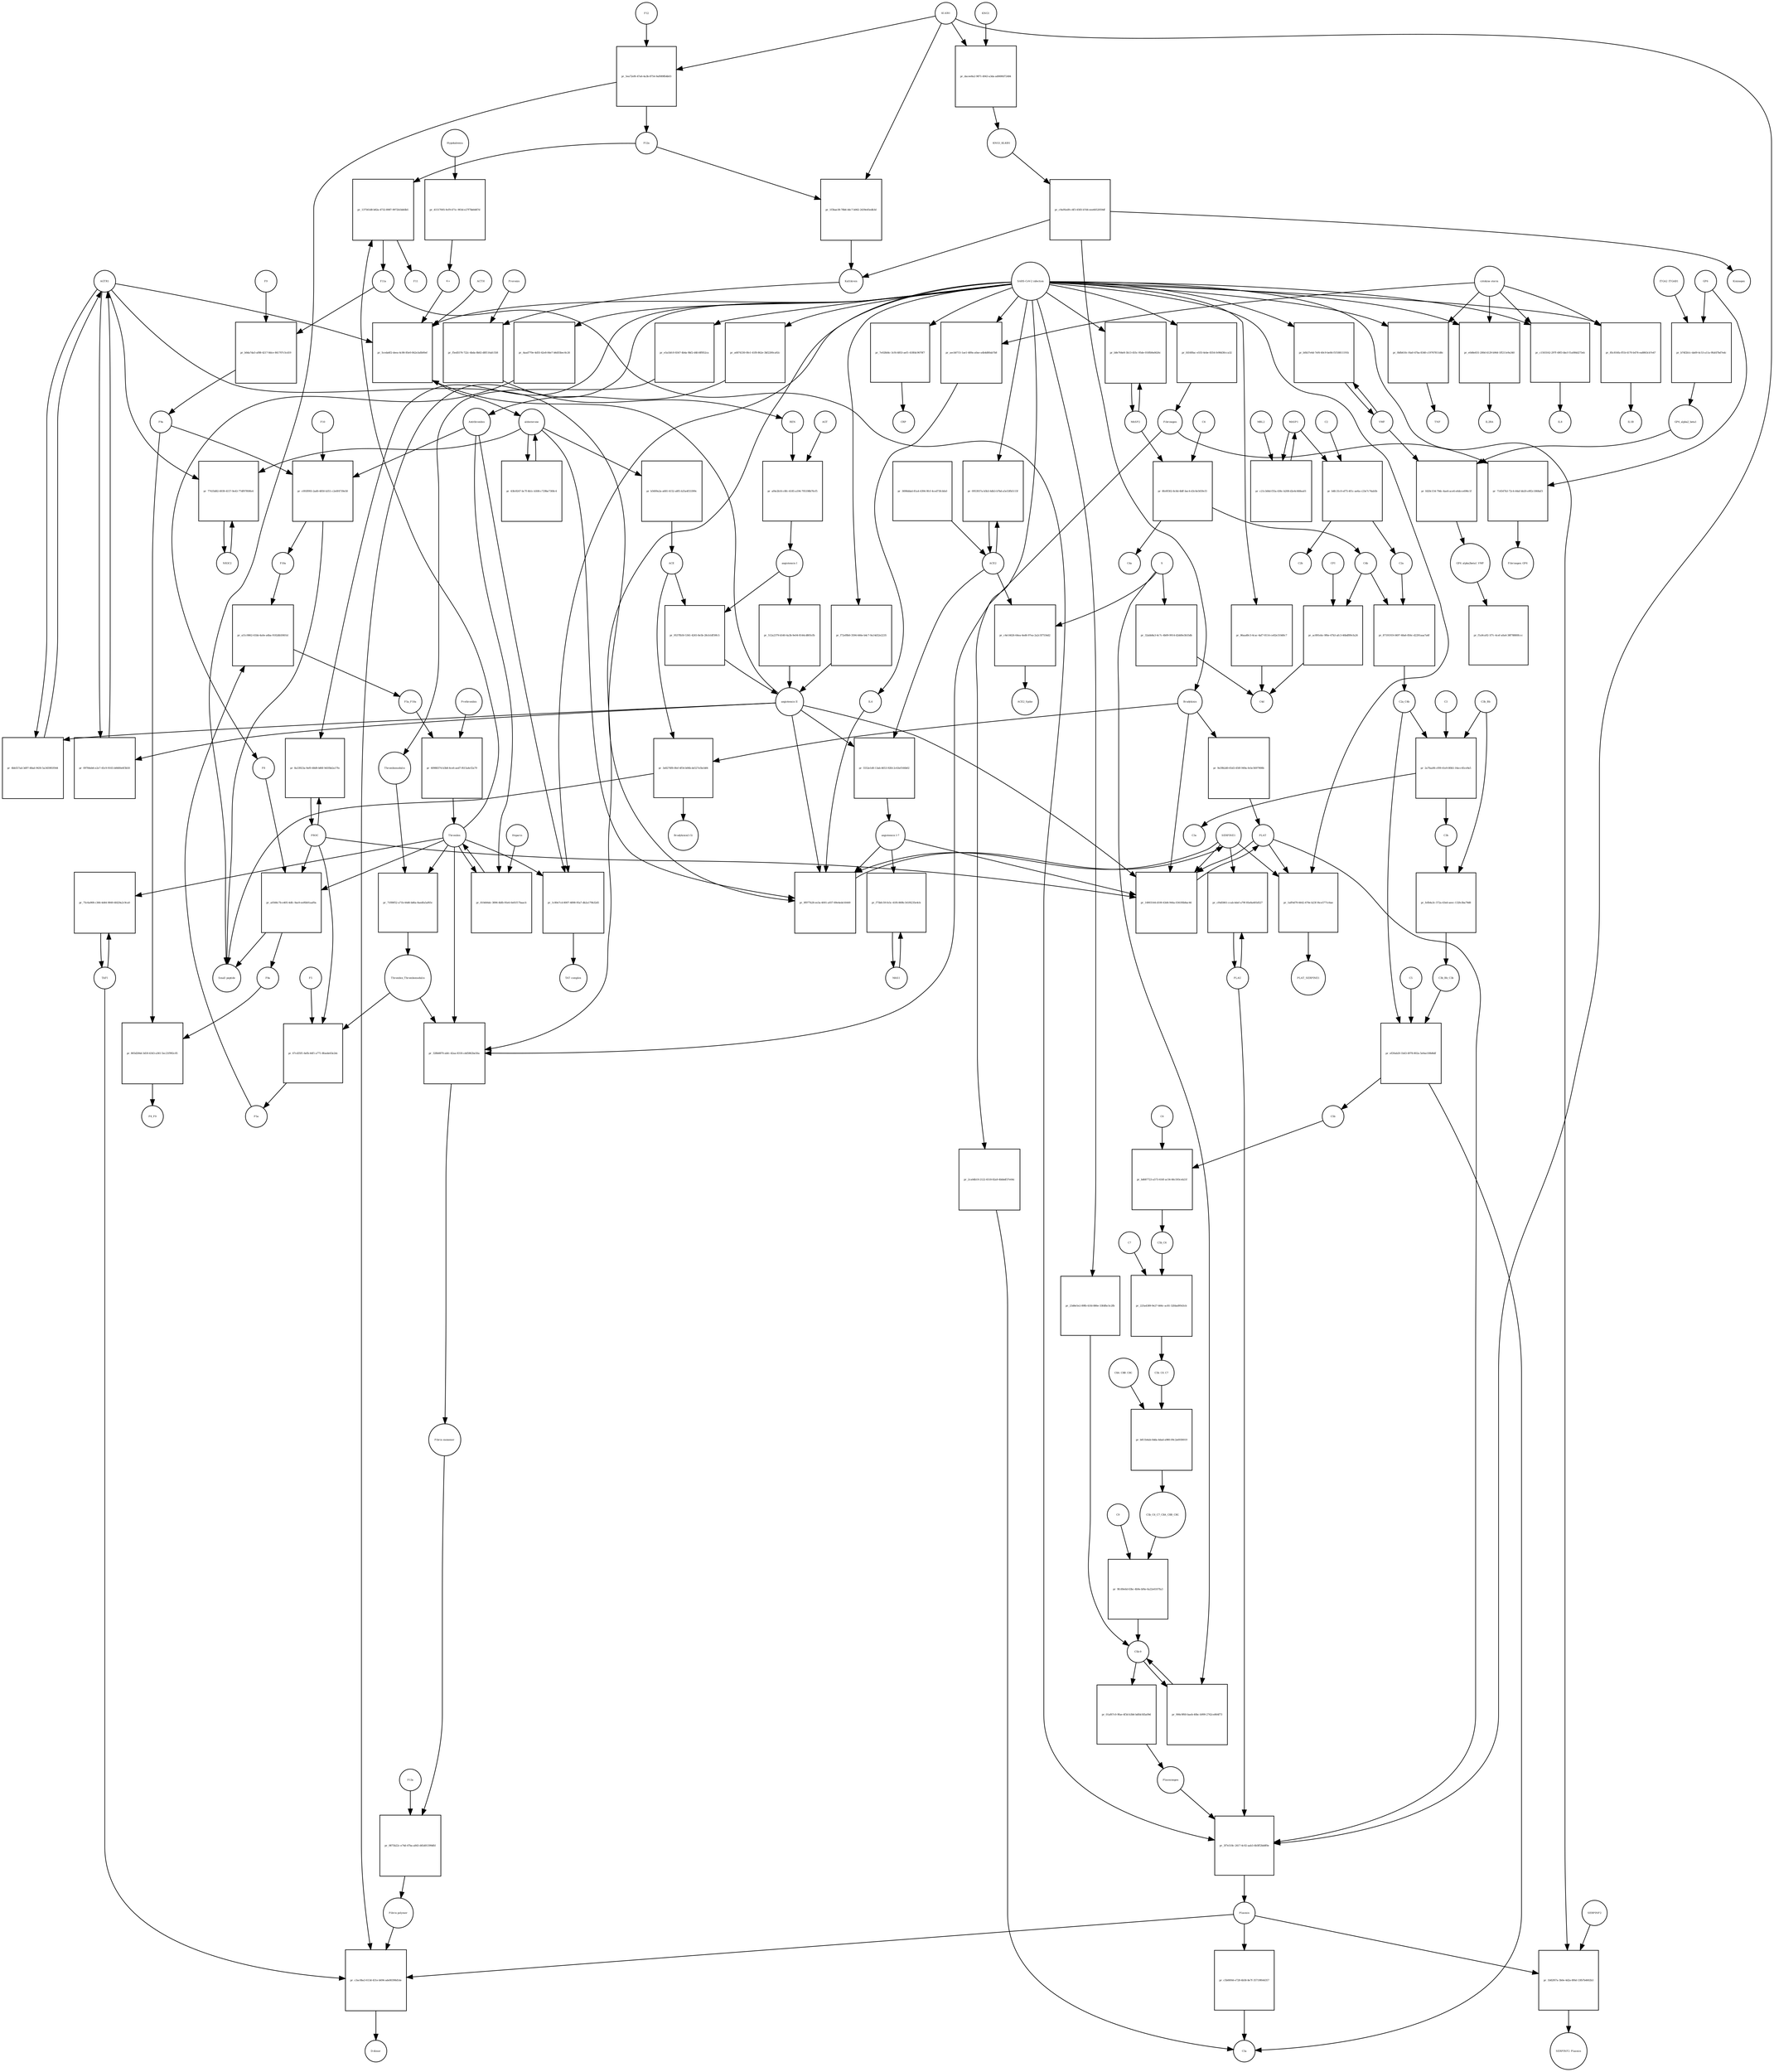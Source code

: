 strict digraph  {
F8 [annotation="urn_miriam_hgnc_3546|urn_miriam_taxonomy_9606", bipartite=0, cls=macromolecule, fontsize=4, label=F8, shape=circle];
"pr_a0566c7b-e405-4dfc-9ae9-eef6b01aaf0a" [annotation="", bipartite=1, cls=process, fontsize=4, label="pr_a0566c7b-e405-4dfc-9ae9-eef6b01aaf0a", shape=square];
"Small peptide" [annotation=urn_miriam_mesh_D010446, bipartite=0, cls=macromolecule, fontsize=4, label="Small peptide", shape=circle];
F8a [annotation="urn_miriam_hgnc.symbol_F8|urn_miriam_mesh_D015944|urn_miriam_taxonomy_9606", bipartite=0, cls=macromolecule, fontsize=4, label=F8a, shape=circle];
Thrombin [annotation="urn_miriam_hgnc_3535|urn_miriam_taxonomy_9606", bipartite=0, cls=macromolecule, fontsize=4, label=Thrombin, shape=circle];
PROC [annotation="urn_miriam_hgnc_9451|urn_miriam_taxonomy_9606", bipartite=0, cls=macromolecule, fontsize=4, label=PROC, shape=circle];
AGTR1 [annotation=urn_miriam_hgnc_336, bipartite=0, cls=macromolecule, fontsize=4, label=AGTR1, shape=circle];
"pr_4bb557ad-3d97-48ad-9430-5a345981f044" [annotation="", bipartite=1, cls=process, fontsize=4, label="pr_4bb557ad-3d97-48ad-9430-5a345981f044", shape=square];
"angiotensin II" [annotation="urn_miriam_obo.chebi_CHEBI%3A2718|urn_miriam_taxonomy_9606", bipartite=0, cls="simple chemical", fontsize=4, label="angiotensin II", shape=circle];
NR3C2 [annotation="", bipartite=0, cls=macromolecule, fontsize=4, label=NR3C2, shape=circle];
"pr_77435d82-4939-4157-9e43-77df97f69fe4" [annotation="", bipartite=1, cls=process, fontsize=4, label="pr_77435d82-4939-4157-9e43-77df97f69fe4", shape=square];
aldosterone [annotation="urn_miriam_obo.chebi_CHEBI%3A27584", bipartite=0, cls="simple chemical", fontsize=4, label=aldosterone, shape=circle];
"pr_43fe9247-bc7f-4b1c-b508-c729be7308c4" [annotation="", bipartite=1, cls=process, fontsize=4, label="pr_43fe9247-bc7f-4b1c-b508-c729be7308c4", shape=square];
SERPINE1 [annotation="", bipartite=0, cls=macromolecule, fontsize=4, label=SERPINE1, shape=circle];
"pr_9f977b28-ee3a-4001-a937-89e4ede16449" [annotation="", bipartite=1, cls=process, fontsize=4, label="pr_9f977b28-ee3a-4001-a937-89e4ede16449", shape=square];
"angiotensin I-7" [annotation="urn_miriam_obo.chebi_CHEBI%3A55438|urn_miriam_taxonomy_9606", bipartite=0, cls="simple chemical", fontsize=4, label="angiotensin I-7", shape=circle];
IL6 [annotation="urn_miriam_hgnc_6018|urn_miriam_taxonomy_9606", bipartite=0, cls=macromolecule, fontsize=4, label=IL6, shape=circle];
"pr_5ceda6f2-deea-4c86-85e0-842e3afb00ef" [annotation="", bipartite=1, cls=process, fontsize=4, label="pr_5ceda6f2-deea-4c86-85e0-842e3afb00ef", shape=square];
"SARS-CoV-2 infection" [annotation="urn_miriam_taxonomy_2697049|urn_miriam_mesh_D012327", bipartite=0, cls=phenotype, fontsize=4, label="SARS-CoV-2 infection", shape=circle];
"K+" [annotation="urn_miriam_obo.chebi_CHEBI%3A29103", bipartite=0, cls="simple chemical", fontsize=4, label="K+", shape=circle];
ACTH [annotation=urn_miriam_hgnc_9201, bipartite=0, cls="simple chemical", fontsize=4, label=ACTH, shape=circle];
"pr_f72ef8b0-3594-446e-b4c7-9a14d32e2235" [annotation="", bipartite=1, cls=process, fontsize=4, label="pr_f72ef8b0-3594-446e-b4c7-9a14d32e2235", shape=square];
Bradykinin [annotation="urn_miriam_obo.chebi_CHEBI%3A3165|urn_miriam_taxonomy_9606", bipartite=0, cls=macromolecule, fontsize=4, label=Bradykinin, shape=circle];
"pr_3e8276f8-0fef-4f54-b06b-de527e5bcb84" [annotation="", bipartite=1, cls=process, fontsize=4, label="pr_3e8276f8-0fef-4f54-b06b-de527e5bcb84", shape=square];
"Bradykinin(1-5)" [annotation="urn_miriam_mesh_C079000|urn_miriam_taxonomy_9606", bipartite=0, cls=macromolecule, fontsize=4, label="Bradykinin(1-5)", shape=circle];
ACE [annotation="urn_miriam_hgnc_2707|urn_miriam_taxonomy_9606", bipartite=0, cls=macromolecule, fontsize=4, label=ACE, shape=circle];
"pr_9e39b2d0-65d3-450f-949a-0cbc5697908b" [annotation="", bipartite=1, cls=process, fontsize=4, label="pr_9e39b2d0-65d3-450f-949a-0cbc5697908b", shape=square];
PLAT [annotation="urn_miriam_hgnc_9051|urn_miriam_taxonomy_9606", bipartite=0, cls=macromolecule, fontsize=4, label=PLAT, shape=circle];
"pr_09784eb6-e2e7-45c9-9165-b8480e6f3b50" [annotation="", bipartite=1, cls=process, fontsize=4, label="pr_09784eb6-e2e7-45c9-9165-b8480e6f3b50", shape=square];
MAS1 [annotation="", bipartite=0, cls=macromolecule, fontsize=4, label=MAS1, shape=circle];
"pr_f75bfc59-fe5c-41f6-869b-541f6235e4cb" [annotation="", bipartite=1, cls=process, fontsize=4, label="pr_f75bfc59-fe5c-41f6-869b-541f6235e4cb", shape=square];
Fibrinogen [annotation="urn_miriam_pubmed_19296670|urn_miriam_obo.go_GO%3A0005577|urn_miriam_hgnc_3661|urn_miriam_hgnc_3662|urn_miriam_hgnc_3694|urn_miriam_taxonomy_9606", bipartite=0, cls=complex, fontsize=4, label=Fibrinogen, shape=circle];
"pr_714547b3-72c4-44af-bb20-e9f2c1868af3" [annotation="", bipartite=1, cls=process, fontsize=4, label="pr_714547b3-72c4-44af-bb20-e9f2c1868af3", shape=square];
GP6 [annotation="urn_miriam_hgnc_HGNC%3A14388|urn_miriam_taxonomy_9606", bipartite=0, cls=macromolecule, fontsize=4, label=GP6, shape=circle];
Fibrinogen_GP6 [annotation="urn_miriam_pubmed_19296670|urn_miriam_obo.go_GO%3A0005577|urn_miriam_hgnc_HGNC%3A14388|urn_miriam_taxonomy_9606", bipartite=0, cls=complex, fontsize=4, label=Fibrinogen_GP6, shape=circle];
GP6_alpha2_beta1 [annotation="urn_miriam_pubmed_25051961|urn_miriam_taxonomy_10090|urn_miriam_hgnc_14338|urn_miriam_hgnc_6137|urn_miriam_hgnc_6153", bipartite=0, cls=complex, fontsize=4, label=GP6_alpha2_beta1, shape=circle];
"pr_fd20c154-79dc-4ae6-ace6-e6dcce696c1f" [annotation="", bipartite=1, cls=process, fontsize=4, label="pr_fd20c154-79dc-4ae6-ace6-e6dcce696c1f", shape=square];
VWF [annotation="urn_miriam_hgnc_12726|urn_miriam_taxonomy_9606", bipartite=0, cls=macromolecule, fontsize=4, label=VWF, shape=circle];
GP6_alpha2beta1_VWF [annotation="urn_miriam_pubmed_25051961|urn_miriam_taxonomy_10090|urn_miriam_hgnc_14338|urn_miriam_hgnc_6137|urn_miriam_hgnc_6153|urn_miriam_hgnc_12726", bipartite=0, cls=complex, fontsize=4, label=GP6_alpha2beta1_VWF, shape=circle];
"pr_b74f2b1c-da69-4c53-a11a-9fafd7bd7edc" [annotation="", bipartite=1, cls=process, fontsize=4, label="pr_b74f2b1c-da69-4c53-a11a-9fafd7bd7edc", shape=square];
ITGA2_ITGAB1 [annotation="urn_miriam_intact_EBI-16428357|urn_miriam_hgnc_6137|urn_miriam_hgnc_6153|urn_miriam_taxonomy_9606", bipartite=0, cls=complex, fontsize=4, label=ITGA2_ITGAB1, shape=circle];
"pr_f1a9ca92-1f7c-4cef-a0a4-38f78880fccc" [annotation="", bipartite=1, cls="omitted process", fontsize=4, label="pr_f1a9ca92-1f7c-4cef-a0a4-38f78880fccc", shape=square];
"Fibrin polymer" [annotation="urn_miriam_mesh_C465961|urn_miriam_taxonomy_9606", bipartite=0, cls=macromolecule, fontsize=4, label="Fibrin polymer", shape=circle];
"pr_c3ac0ba3-613d-431e-b694-ade80398d1de" [annotation="", bipartite=1, cls=process, fontsize=4, label="pr_c3ac0ba3-613d-431e-b694-ade80398d1de", shape=square];
"D-dimer" [annotation="urn_miriam_pubmed_19008457|urn_miriam_mesh_C036309|urn_miriam_taxonomy_9606", bipartite=0, cls=macromolecule, fontsize=4, label="D-dimer", shape=circle];
Plasmin [annotation="urn_miriam_hgnc.symbol_PLG|urn_miriam_mesh_D005341|urn_miriam_brenda_3.4.21.7|urn_miriam_taxonomy_9606", bipartite=0, cls=macromolecule, fontsize=4, label=Plasmin, shape=circle];
TAFI [annotation="urn_miriam_hgnc_1546|urn_miriam_taxonomy_9606", bipartite=0, cls=macromolecule, fontsize=4, label=TAFI, shape=circle];
"Fibrin monomer" [annotation="urn_miriam_mesh_C011468|urn_miriam_taxonomy_9606", bipartite=0, cls=macromolecule, fontsize=4, label="Fibrin monomer", shape=circle];
"pr_0875b22c-e74d-47ba-a843-d45d01399dfd" [annotation="", bipartite=1, cls=process, fontsize=4, label="pr_0875b22c-e74d-47ba-a843-d45d01399dfd", shape=square];
F13a [annotation="urn_miriam_hgnc.symbol_F13|urn_miriam_mesh_D026122|urn_miriam_brenda_2.3.2.13|urn_miriam_taxonomy_9606", bipartite=0, cls=macromolecule, fontsize=4, label=F13a, shape=circle];
"pr_0bfb610c-f4a0-47ba-8340-c19767811d8c" [annotation="", bipartite=1, cls=process, fontsize=4, label="pr_0bfb610c-f4a0-47ba-8340-c19767811d8c", shape=square];
TNF [annotation="urn_miriam_hgnc_11892|urn_miriam_taxonomy_9606", bipartite=0, cls=macromolecule, fontsize=4, label=TNF, shape=circle];
"cytokine storm" [annotation="urn_miriam_pubmed_2504360|urn_miriam_taxonomy_9606", bipartite=0, cls=phenotype, fontsize=4, label="cytokine storm", shape=circle];
"pr_c5b00f44-e728-4b58-8e7f-35719f644357" [annotation="", bipartite=1, cls=process, fontsize=4, label="pr_c5b00f44-e728-4b58-8e7f-35719f644357", shape=square];
C5a [annotation="urn_miriam_hgnc.symbol_C5|urn_miriam_mesh_D015936|urn_miriam_taxonomy_9606", bipartite=0, cls=macromolecule, fontsize=4, label=C5a, shape=circle];
"pr_01af67c0-9fae-4f3d-b3b6-bdfdcfd5a09d" [annotation="", bipartite=1, cls=process, fontsize=4, label="pr_01af67c0-9fae-4f3d-b3b6-bdfdcfd5a09d", shape=square];
Plasminogen [annotation="urn_miriam_hgnc_9071|urn_miriam_taxonomy_9606", bipartite=0, cls=macromolecule, fontsize=4, label=Plasminogen, shape=circle];
"C5b-9" [annotation="urn_miriam_obo.go_GO%3A0005579|urn_miriam_mesh_D015938|urn_miriam_mesh_D050776|urn_miriam_hgnc_1339|urn_miriam_hgnc_1346|urn_miriam_hgnc_1352|urn_miriam_hgnc_1353|urn_miriam_hgnc_1354|urn_miriam_hgnc_1358|urn_miriam_taxonomy_9606", bipartite=0, cls=complex, fontsize=4, label="C5b-9", shape=circle];
C2 [annotation="urn_miriam_hgnc_1248|urn_miriam_taxonomy_9606", bipartite=0, cls=macromolecule, fontsize=4, label=C2, shape=circle];
"pr_b4fc31c0-ef75-4f1c-ae6a-c23e7c74ab5b" [annotation="", bipartite=1, cls=process, fontsize=4, label="pr_b4fc31c0-ef75-4f1c-ae6a-c23e7c74ab5b", shape=square];
C2a [annotation="urn_miriam_hgnc.symbol_C2|urn_miriam_mesh_D050678|urn_miriam_taxonomy_9606", bipartite=0, cls=macromolecule, fontsize=4, label=C2a, shape=circle];
C2b [annotation="urn_miriam_hgnc.symbol_C2|urn_miriam_mesh_D050679|urn_miriam_taxonomy_9606", bipartite=0, cls=macromolecule, fontsize=4, label=C2b, shape=circle];
MASP1 [annotation="urn_miriam_hgnc_6901|urn_miriam_taxonomy_9606", bipartite=0, cls=macromolecule, fontsize=4, label=MASP1, shape=circle];
"pr_e0d6e831-200d-4129-b944-1ff211e9a340" [annotation="", bipartite=1, cls=process, fontsize=4, label="pr_e0d6e831-200d-4129-b944-1ff211e9a340", shape=square];
IL2RA [annotation="urn_miriam_hgnc_6008|urn_miriam_taxonomy_9606", bipartite=0, cls=macromolecule, fontsize=4, label=IL2RA, shape=circle];
"pr_c1503162-297f-49f3-bbcf-f1a084d273eb" [annotation="", bipartite=1, cls=process, fontsize=4, label="pr_c1503162-297f-49f3-bbcf-f1a084d273eb", shape=square];
IL8 [annotation="urn_miriam_hgnc_6025|urn_miriam_taxonomy_9606", bipartite=0, cls=macromolecule, fontsize=4, label=IL8, shape=circle];
"pr_2ca0db19-2122-4518-82a9-4bbbdf37e64c" [annotation="", bipartite=1, cls=process, fontsize=4, label="pr_2ca0db19-2122-4518-82a9-4bbbdf37e64c", shape=square];
"pr_aecb0715-1ae1-489a-a0ae-a4b4d80ab7b8" [annotation="", bipartite=1, cls=process, fontsize=4, label="pr_aecb0715-1ae1-489a-a0ae-a4b4d80ab7b8", shape=square];
"pr_85c816fa-ff1b-4170-b476-ea8863cb7e47" [annotation="", bipartite=1, cls=process, fontsize=4, label="pr_85c816fa-ff1b-4170-b476-ea8863cb7e47", shape=square];
IL1B [annotation="urn_miriam_hgnc_5992|urn_miriam_taxonomy_9606", bipartite=0, cls=macromolecule, fontsize=4, label=IL1B, shape=circle];
Prorenin [annotation="urn_miriam_hgnc_9958|urn_miriam_taxonomy_9606", bipartite=0, cls=macromolecule, fontsize=4, label=Prorenin, shape=circle];
"pr_f5ed5576-722c-4bda-8b02-d8f116afc558" [annotation="", bipartite=1, cls=process, fontsize=4, label="pr_f5ed5576-722c-4bda-8b02-d8f116afc558", shape=square];
REN [annotation="urn_miriam_hgnc.symbol_REN|urn_miriam_taxonomy_9606", bipartite=0, cls=macromolecule, fontsize=4, label=REN, shape=circle];
Kallikrein [annotation="urn_miriam_hgnc.symbol_KLKB1|urn_miriam_mesh_D020842|urn_miriam_brenda_3.4.21.34|urn_miriam_taxonomy_9606", bipartite=0, cls=macromolecule, fontsize=4, label=Kallikrein, shape=circle];
KLKB1 [annotation="urn_miriam_hgnc_6371|urn_miriam_taxonomy_9606", bipartite=0, cls=macromolecule, fontsize=4, label=KLKB1, shape=circle];
"pr_1f3bae38-78b6-44c7-b062-2439e45edb3d" [annotation="", bipartite=1, cls=process, fontsize=4, label="pr_1f3bae38-78b6-44c7-b062-2439e45edb3d", shape=square];
F12a [annotation="urn_miriam_hgnc.symbol_F12|urn_miriam_mesh_D015956|urn_miriam_brenda_3.4.21.38|urn_miriam_taxonomy_9606", bipartite=0, cls=macromolecule, fontsize=4, label=F12a, shape=circle];
"pr_e5a1bfc0-8347-4b4a-9bf2-d4fc6ff852ca" [annotation="", bipartite=1, cls=process, fontsize=4, label="pr_e5a1bfc0-8347-4b4a-9bf2-d4fc6ff852ca", shape=square];
Thrombomodulin [annotation="urn_miriam_hgnc_11784|urn_miriam_taxonomy_9606", bipartite=0, cls=macromolecule, fontsize=4, label=Thrombomodulin, shape=circle];
"pr_1b82f67a-3b0e-4d2a-8f6d-13fb7b4602b3" [annotation="", bipartite=1, cls=process, fontsize=4, label="pr_1b82f67a-3b0e-4d2a-8f6d-13fb7b4602b3", shape=square];
SERPINF2 [annotation="urn_miriam_hgnc_9075|urn_miriam_taxonomy_9606", bipartite=0, cls=macromolecule, fontsize=4, label=SERPINF2, shape=circle];
SERPINF2_Plasmin [annotation="urn_miriam_pubmed_2437112|urn_miriam_biogrid_314240|urn_miriam_hgnc_9075|urn_miriam_mesh_D005341|urn_miriam_taxonomy_9606", bipartite=0, cls=complex, fontsize=4, label=SERPINF2_Plasmin, shape=circle];
"pr_86aad0c3-4cac-4af7-8114-ce82e310d0c7" [annotation="", bipartite=1, cls=process, fontsize=4, label="pr_86aad0c3-4cac-4af7-8114-ce82e310d0c7", shape=square];
C4d [annotation="urn_miriam_hgnc.symbol_C4b|urn_miriam_mesh_C032261|urn_miriam_taxonomy_9606", bipartite=0, cls=macromolecule, fontsize=4, label=C4d, shape=circle];
"pr_23d6e5e2-89fb-41fd-886e-33fdfbc5c2fb" [annotation="", bipartite=1, cls=process, fontsize=4, label="pr_23d6e5e2-89fb-41fd-886e-33fdfbc5c2fb", shape=square];
"pr_8a33923a-9ef0-48d9-b86f-9d1fbb2a17fe" [annotation="", bipartite=1, cls=process, fontsize=4, label="pr_8a33923a-9ef0-48d9-b86f-9d1fbb2a17fe", shape=square];
"pr_b0b37e6d-7ef6-40c9-be84-f1f18811191b" [annotation="", bipartite=1, cls=process, fontsize=4, label="pr_b0b37e6d-7ef6-40c9-be84-f1f18811191b", shape=square];
"pr_7e028d4c-3cf4-4853-aef1-418fdc9670f7" [annotation="", bipartite=1, cls=process, fontsize=4, label="pr_7e028d4c-3cf4-4853-aef1-418fdc9670f7", shape=square];
CRP [annotation="urn_miriam_hgnc_2367|urn_miriam_taxonomy_9606", bipartite=0, cls=macromolecule, fontsize=4, label=CRP, shape=circle];
"pr_906c9f60-baeb-40bc-b999-2742ce864f73" [annotation="", bipartite=1, cls=process, fontsize=4, label="pr_906c9f60-baeb-40bc-b999-2742ce864f73", shape=square];
S [annotation="urn_miriam_uniprot_P0DTC2|urn_miriam_uniprot_P59594|urn_miriam_taxonomy_2697049", bipartite=0, cls=macromolecule, fontsize=4, label=S, shape=circle];
"pr_32abb8a3-4c7c-4b09-9914-d2dd0e3b55db" [annotation="", bipartite=1, cls=process, fontsize=4, label="pr_32abb8a3-4c7c-4b09-9914-d2dd0e3b55db", shape=square];
"pr_5552e1d0-13ab-4653-92fd-2c63ef166b02" [annotation="", bipartite=1, cls=process, fontsize=4, label="pr_5552e1d0-13ab-4653-92fd-2c63ef166b02", shape=square];
ACE2 [annotation="urn_miriam_hgnc_13557|urn_miriam_taxonomy_9606", bipartite=0, cls=macromolecule, fontsize=4, label=ACE2, shape=circle];
"pr_3698ddad-81a4-4394-9fcf-4ced73fcbfa0" [annotation="", bipartite=1, cls=process, fontsize=4, label="pr_3698ddad-81a4-4394-9fcf-4ced73fcbfa0", shape=square];
"pr_c4e14626-64ea-4ed6-97ea-2a2c5f7554d2" [annotation="", bipartite=1, cls=process, fontsize=4, label="pr_c4e14626-64ea-4ed6-97ea-2a2c5f7554d2", shape=square];
ACE2_Spike [annotation="urn_miriam_pdb_6CS2|urn_miriam_hgnc_13557|urn_miriam_uniprot_P0DTC2|urn_miriam_taxonomy_9606|urn_miriam_taxonomy_2697049", bipartite=0, cls=complex, fontsize=4, label=ACE2_Spike, shape=circle];
"pr_0953937a-b5b3-4db3-b7bd-a5e53fb5115f" [annotation="", bipartite=1, cls=process, fontsize=4, label="pr_0953937a-b5b3-4db3-b7bd-a5e53fb5115f", shape=square];
"pr_a6874330-0fe1-41f8-862e-3bf2200ca92c" [annotation="", bipartite=1, cls=process, fontsize=4, label="pr_a6874330-0fe1-41f8-862e-3bf2200ca92c", shape=square];
Antithrombin [annotation="urn_miriam_hgnc_775|urn_miriam_taxonomy_9606", bipartite=0, cls=macromolecule, fontsize=4, label=Antithrombin, shape=circle];
"pr_4aad770e-4d55-42e8-84e7-b6d55bec6c26" [annotation="", bipartite=1, cls=process, fontsize=4, label="pr_4aad770e-4d55-42e8-84e7-b6d55bec6c26", shape=square];
C4b [annotation="urn_miriam_hgnc_1324|urn_miriam_taxonomy_9606", bipartite=0, cls=macromolecule, fontsize=4, label=C4b, shape=circle];
"pr_ac891ebc-9f6e-47b3-afc3-46bdf89cfa26" [annotation="", bipartite=1, cls=process, fontsize=4, label="pr_ac891ebc-9f6e-47b3-afc3-46bdf89cfa26", shape=square];
CFI [annotation="urn_miriam_hgnc_2771|urn_miriam_taxonomy_9606", bipartite=0, cls=macromolecule, fontsize=4, label=CFI, shape=circle];
C3b [annotation="urn_miriam_hgnc.symbol_C3|urn_miriam_mesh_D003179|urn_miriam_taxonomy_9606", bipartite=0, cls=macromolecule, fontsize=4, label=C3b, shape=circle];
"pr_fefb4a3c-572a-43ed-aeec-132fe3ba79d8" [annotation="", bipartite=1, cls=process, fontsize=4, label="pr_fefb4a3c-572a-43ed-aeec-132fe3ba79d8", shape=square];
C3b_Bb [annotation="urn_miriam_pubmed_12440962|urn_miriam_brenda_3.4.21.47|urn_miriam_mesh_D051561|urn_miriam_mesh_D003179|urn_miriam_hgnc_1037|urn_miriam_taxonomy_9606", bipartite=0, cls=complex, fontsize=4, label=C3b_Bb, shape=circle];
C3b_Bb_C3b [annotation="urn_miriam_pubmed_12440962|urn_miriam_brenda_34.4.21.47|urn_miriam_mesh_D051566|urn_miriam_mesh_D003179|urn_miriam_hgnc_1037|urn_miriam_taxonomy_9606", bipartite=0, cls=complex, fontsize=4, label=C3b_Bb_C3b, shape=circle];
"pr_87191919-0497-48a6-856c-d2291aaa7a6f" [annotation="", bipartite=1, cls=process, fontsize=4, label="pr_87191919-0497-48a6-856c-d2291aaa7a6f", shape=square];
C2a_C4b [annotation="urn_miriam_mesh_D051574|urn_miriam_brenda_3.4.21.43|urn_miriam_mesh_D050678|urn_miriam_hgnc_1324|urn_miriam_taxonomy_9606", bipartite=0, cls=complex, fontsize=4, label=C2a_C4b, shape=circle];
C4 [annotation="urn_miriam_mesh_D00318|urn_miriam_taxonomy_9606", bipartite=0, cls=macromolecule, fontsize=4, label=C4, shape=circle];
"pr_8fe9f302-8c8d-4bff-bec4-d3c0e5659cf3" [annotation="", bipartite=1, cls=process, fontsize=4, label="pr_8fe9f302-8c8d-4bff-bec4-d3c0e5659cf3", shape=square];
C4a [annotation="urn_miriam_hgnc_1323|urn_miriam_taxonomy_9606", bipartite=0, cls=macromolecule, fontsize=4, label=C4a, shape=circle];
MASP2 [annotation="urn_miriam_hgnc_6902|urn_miriam_taxonomy_9606", bipartite=0, cls=macromolecule, fontsize=4, label=MASP2, shape=circle];
"pr_c21c3d4d-f35a-436c-b208-d2e4c668ea01" [annotation="", bipartite=1, cls=process, fontsize=4, label="pr_c21c3d4d-f35a-436c-b208-d2e4c668ea01", shape=square];
MBL2 [annotation="urn_miriam_hgnc_6902|urn_miriam_taxonomy_9606", bipartite=0, cls=macromolecule, fontsize=4, label=MBL2, shape=circle];
"pr_b8e764e8-3b13-455c-95de-010fb9a6626c" [annotation="", bipartite=1, cls=process, fontsize=4, label="pr_b8e764e8-3b13-455c-95de-010fb9a6626c", shape=square];
PLAU [annotation="urn_miriam_hgnc_9052|urn_miriam_taxonomy_9606", bipartite=0, cls=macromolecule, fontsize=4, label=PLAU, shape=circle];
"pr_cf4d5861-ccab-4def-a79f-85e8a405d527" [annotation="", bipartite=1, cls=process, fontsize=4, label="pr_cf4d5861-ccab-4def-a79f-85e8a405d527", shape=square];
C5b_C6_C7_C8A_C8B_C8G [annotation="urn_miriam_pubmed_28630159|urn_miriam_mesh_C042295|urn_miriam_mesh_D050776|urn_miriam_hgnc_1339|urn_miriam_hgnc_1352|urn_miriam_hgnc_1353|urn_miriam_hgnc_1354|urn_miriam_taxonomy_9606", bipartite=0, cls=complex, fontsize=4, label=C5b_C6_C7_C8A_C8B_C8G, shape=circle];
"pr_9fc69e6d-63bc-4b9e-bf4e-6a22e6107fa3" [annotation="", bipartite=1, cls=process, fontsize=4, label="pr_9fc69e6d-63bc-4b9e-bf4e-6a22e6107fa3", shape=square];
C9 [annotation="urn_miriam_hgnc_1358|urn_miriam_taxonomy_9606", bipartite=0, cls=macromolecule, fontsize=4, label=C9, shape=circle];
C5b_C6_C7 [annotation="urn_miriam_pubmed_28630159|urn_miriam_mesh_C037453|urn_miriam_mesh_D050776|urn_miriam_hgnc_1339|urn_miriam_hgnc_1346|urn_miriam_taxonomy_9606", bipartite=0, cls=complex, fontsize=4, label=C5b_C6_C7, shape=circle];
"pr_b811b4ab-0dda-4dad-a980-09c2a6930019" [annotation="", bipartite=1, cls=process, fontsize=4, label="pr_b811b4ab-0dda-4dad-a980-09c2a6930019", shape=square];
C8A_C8B_C8G [annotation="urn_miriam_mesh_D003185|urn_miriam_hgnc_1353|urn_miriam_hgnc_1352|urn_miriam_hgnc_1354|urn_miriam_taxonomy_9606", bipartite=0, cls=complex, fontsize=4, label=C8A_C8B_C8G, shape=circle];
C5b_C6 [annotation="urn_miriam_mesh_C050974|urn_miriam_mesh_D050776|urn_miriam_hgnc_1339|urn_miriam_taxonomy_9606", bipartite=0, cls=complex, fontsize=4, label=C5b_C6, shape=circle];
"pr_225a4389-9e27-466c-ac81-32fdad9543cb" [annotation="", bipartite=1, cls=process, fontsize=4, label="pr_225a4389-9e27-466c-ac81-32fdad9543cb", shape=square];
C7 [annotation="urn_miriam_hgnc_HGNC%3A1346|urn_miriam_taxonomy_9606", bipartite=0, cls=macromolecule, fontsize=4, label=C7, shape=circle];
C5b [annotation="urn_miriam_hgnc.symbol_C5|urn_miriam_mesh_D050776|urn_miriam_taxonomy_9606", bipartite=0, cls=macromolecule, fontsize=4, label=C5b, shape=circle];
"pr_bd687723-a573-416f-ac54-66c593ceb21f" [annotation="", bipartite=1, cls=process, fontsize=4, label="pr_bd687723-a573-416f-ac54-66c593ceb21f", shape=square];
C6 [annotation="urn_miriam_hgnc_1339|urn_miriam_taxonomy_9606", bipartite=0, cls=macromolecule, fontsize=4, label=C6, shape=circle];
C5 [annotation="urn_miriam_hgnc_1331|urn_miriam_taxonomy_9606", bipartite=0, cls=macromolecule, fontsize=4, label=C5, shape=circle];
"pr_ef20ab20-1b43-4978-802a-5e0ae108d6df" [annotation="", bipartite=1, cls=process, fontsize=4, label="pr_ef20ab20-1b43-4978-802a-5e0ae108d6df", shape=square];
C3 [annotation="urn_miriam_hgnc_1318|urn_miriam_taxonomy_9606", bipartite=0, cls=macromolecule, fontsize=4, label=C3, shape=circle];
"pr_2a7faa06-cf09-41e9-80b5-16ecc45ce9a5" [annotation="", bipartite=1, cls=process, fontsize=4, label="pr_2a7faa06-cf09-41e9-80b5-16ecc45ce9a5", shape=square];
C3a [annotation="urn_miriam_hgnc.symbol_C3|urn_miriam_mesh_D015926|urn_miriam_taxonomy_9606", bipartite=0, cls=macromolecule, fontsize=4, label=C3a, shape=circle];
"pr_71f89f52-a71b-44d6-bd6a-8aedfa5af65c" [annotation="", bipartite=1, cls=process, fontsize=4, label="pr_71f89f52-a71b-44d6-bd6a-8aedfa5af65c", shape=square];
Thrombin_Thrombomodulin [annotation="urn_miriam_pubmed_6282863|urn_miriam_taxonomy_9986|urn_miriam_biogrid_283352|urn_miriam_mesh_D013917|urn_miriam_hgnc_11784", bipartite=0, cls=complex, fontsize=4, label=Thrombin_Thrombomodulin, shape=circle];
"pr_328b8870-abfc-42aa-8318-cdd5862be56a" [annotation="", bipartite=1, cls=process, fontsize=4, label="pr_328b8870-abfc-42aa-8318-cdd5862be56a", shape=square];
KNG1_KLKB1 [annotation="urn_miriam_pubmed_17598838|urn_miriam_intact_EBI-10087151|urn_miriam_hgnc_6371|urn_miriam_hgnc_6383|urn_miriam_taxonomy_9606", bipartite=0, cls=complex, fontsize=4, label=KNG1_KLKB1, shape=circle];
"pr_c9a95ed9-c4f3-4583-b7d4-eee6652059df" [annotation="", bipartite=1, cls=process, fontsize=4, label="pr_c9a95ed9-c4f3-4583-b7d4-eee6652059df", shape=square];
Kininogen [annotation="urn_miriam_hgnc.symbol_KNG1|urn_miriam_mesh_D019679|urn_miriam_taxonomy_9606", bipartite=0, cls=macromolecule, fontsize=4, label=Kininogen, shape=circle];
"pr_fd16f8ac-e555-4ebe-8354-fe98d30cca32" [annotation="", bipartite=1, cls=process, fontsize=4, label="pr_fd16f8ac-e555-4ebe-8354-fe98d30cca32", shape=square];
"angiotensin I" [annotation="urn_miriam_obo.chebi_CHEBI%3A2718|urn_miriam_taxonomy_9606", bipartite=0, cls="simple chemical", fontsize=4, label="angiotensin I", shape=circle];
"pr_512a2379-b540-4a3b-9e04-8144cd805cfb" [annotation="", bipartite=1, cls=process, fontsize=4, label="pr_512a2379-b540-4a3b-9e04-8144cd805cfb", shape=square];
"pr_1aff4d79-6642-470e-b23f-f4ce5771c6ae" [annotation="", bipartite=1, cls=process, fontsize=4, label="pr_1aff4d79-6642-470e-b23f-f4ce5771c6ae", shape=square];
PLAT_SERPINE1 [annotation="urn_miriam_pubmed_22449964|urn_miriam_intact_EBI-7800882|urn_miriam_hgnc_9051|urn_miriam_hgnc_8593|urn_miriam_taxonomy_9606", bipartite=0, cls=complex, fontsize=4, label=PLAT_SERPINE1, shape=circle];
"pr_75c6a908-c366-4d44-9849-4fd29a2c9ca0" [annotation="", bipartite=1, cls=process, fontsize=4, label="pr_75c6a908-c366-4d44-9849-4fd29a2c9ca0", shape=square];
"pr_14903144-d100-43d4-944a-0341f6b8ac46" [annotation="", bipartite=1, cls=process, fontsize=4, label="pr_14903144-d100-43d4-944a-0341f6b8ac46", shape=square];
"pr_1c80e7cd-8007-4898-95a7-db2a179b32d5" [annotation="", bipartite=1, cls=process, fontsize=4, label="pr_1c80e7cd-8007-4898-95a7-db2a179b32d5", shape=square];
"TAT complex" [annotation="urn_miriam_pubmed_22930518|urn_miriam_mesh_C046193|urn_miriam_mesh_D013917|urn_miriam_hgnc_775|urn_miriam_taxonomy_9606", bipartite=0, cls=complex, fontsize=4, label="TAT complex", shape=circle];
"pr_3f7e518c-2417-4c02-aab3-4b5ff2bb8f0e" [annotation="", bipartite=1, cls=process, fontsize=4, label="pr_3f7e518c-2417-4c02-aab3-4b5ff2bb8f0e", shape=square];
F11a [annotation="urn_miriam_hgnc.symbol_F11|urn_miriam_mesh_D015945|urn_miriam_brenda_3.4.21.27|urn_miriam_taxonomy_9606", bipartite=0, cls=macromolecule, fontsize=4, label=F11a, shape=circle];
"pr_810d44dc-3896-4bfb-95e6-0e81f17baacb" [annotation="", bipartite=1, cls=process, fontsize=4, label="pr_810d44dc-3896-4bfb-95e6-0e81f17baacb", shape=square];
Heparin [annotation="urn_miriam_pubmed_708377|urn_miriam_obo.chebi_CHEBI%3A28304|urn_miriam_taxonomy_9606", bipartite=0, cls="simple chemical", fontsize=4, label=Heparin, shape=circle];
Prothrombin [annotation="urn_miriam_hgnc_3535|urn_miriam_taxonomy_9606", bipartite=0, cls=macromolecule, fontsize=4, label=Prothrombin, shape=circle];
"pr_40988374-b3b8-4ce6-aed7-f615a4cf2a79" [annotation="", bipartite=1, cls=process, fontsize=4, label="pr_40988374-b3b8-4ce6-aed7-f615a4cf2a79", shape=square];
F5a_F10a [annotation="urn_miriam_pubmed_2303476|urn_miriam_mesh_C022475|urn_miriam_mesh_D15943|urn_miriam_mesh_D015951|urn_miriam_taxonomy_9606", bipartite=0, cls=complex, fontsize=4, label=F5a_F10a, shape=circle];
F10a [annotation="urn_miriam_hgnc.symbol_F10|urn_miriam_mesh_D015951|urn_miriam_brenda_3.4.21.6|urn_miriam_taxonomy_9606", bipartite=0, cls=macromolecule, fontsize=4, label=F10a, shape=circle];
"pr_a51c9862-61bb-4a0e-a6ba-9182db5f401d" [annotation="", bipartite=1, cls=process, fontsize=4, label="pr_a51c9862-61bb-4a0e-a6ba-9182db5f401d", shape=square];
F5a [annotation="urn_miriam_hgnc.symbol_F5|urn_miriam_mesh_D015943|urn_miriam_taxonomy_9606", bipartite=0, cls=macromolecule, fontsize=4, label=F5a, shape=circle];
F5 [annotation="urn_miriam_hgnc_3541|urn_miriam_taxonomy_9606", bipartite=0, cls=macromolecule, fontsize=4, label=F5, shape=circle];
"pr_67cd35f1-6efb-44f1-a771-8faede63e2dc" [annotation="", bipartite=1, cls=process, fontsize=4, label="pr_67cd35f1-6efb-44f1-a771-8faede63e2dc", shape=square];
F9a [annotation="urn_miriam_hgnc.symbol_F9|urn_miriam_mesh_D015949|urn_miriam_taxonomy_9606", bipartite=0, cls=macromolecule, fontsize=4, label=F9a, shape=circle];
"pr_865d284d-3d18-4343-a361-5ec21f992c05" [annotation="", bipartite=1, cls=process, fontsize=4, label="pr_865d284d-3d18-4343-a361-5ec21f992c05", shape=square];
F8_F9 [annotation="urn_miriam_pubmed_22471307|urn_miriam_hgnc_3546|urn_miriam_hgnc_35531|urn_miriam_intact_EBI-11621595|urn_miriam_taxonomy_9606", bipartite=0, cls=complex, fontsize=4, label=F8_F9, shape=circle];
F9 [annotation="urn_miriam_hgnc_35531|urn_miriam_taxonomy_9606", bipartite=0, cls=macromolecule, fontsize=4, label=F9, shape=circle];
"pr_b0da7da5-af88-4217-8dce-841707c5cd19" [annotation="", bipartite=1, cls=process, fontsize=4, label="pr_b0da7da5-af88-4217-8dce-841707c5cd19", shape=square];
"pr_dacee8a2-9871-4943-a3da-ad069fd72484" [annotation="", bipartite=1, cls=process, fontsize=4, label="pr_dacee8a2-9871-4943-a3da-ad069fd72484", shape=square];
KNG1 [annotation="urn_miriam_hgnc.symbol_6383|urn_miriam_taxonomy_9606", bipartite=0, cls=macromolecule, fontsize=4, label=KNG1, shape=circle];
"pr_137561d8-b82a-4732-8987-9972b1bbfdb5" [annotation="", bipartite=1, cls=process, fontsize=4, label="pr_137561d8-b82a-4732-8987-9972b1bbfdb5", shape=square];
F11 [annotation="urn_miriam_hgnc_3529|urn_miriam_taxonomy_9606", bipartite=0, cls=macromolecule, fontsize=4, label=F11, shape=circle];
F12 [annotation="urn_miriam_hgnc_3530|urn_miriam_taxonomy_9606", bipartite=0, cls=macromolecule, fontsize=4, label=F12, shape=circle];
"pr_5ea72ef6-47a6-4a3b-8754-9af089fb4b03" [annotation="", bipartite=1, cls=process, fontsize=4, label="pr_5ea72ef6-47a6-4a3b-8754-9af089fb4b03", shape=square];
"pr_9537fb50-5361-4265-8e5b-28cb1df59fc5" [annotation="", bipartite=1, cls=process, fontsize=4, label="pr_9537fb50-5361-4265-8e5b-28cb1df59fc5", shape=square];
F10 [annotation="urn_miriam_hgnc_3528|urn_miriam_taxonomy_9606", bipartite=0, cls=macromolecule, fontsize=4, label=F10, shape=circle];
"pr_c093f993-2ad0-4850-b351-c2e0f4739e58" [annotation="", bipartite=1, cls=process, fontsize=4, label="pr_c093f993-2ad0-4850-b351-c2e0f4739e58", shape=square];
AGT [annotation="urn_miriam_hgnc_333|urn_miriam_taxonomy_9606", bipartite=0, cls=macromolecule, fontsize=4, label=AGT, shape=circle];
"pr_af4e2b16-c8fc-4185-a194-795198b70cf5" [annotation="", bipartite=1, cls=process, fontsize=4, label="pr_af4e2b16-c8fc-4185-a194-795198b70cf5", shape=square];
"pr_b5609a2a-a681-4152-a8f5-b25a4f33399c" [annotation="", bipartite=1, cls=process, fontsize=4, label="pr_b5609a2a-a681-4152-a8f5-b25a4f33399c", shape=square];
"pr_41517005-9cf9-471c-903d-e27f7bb0d67d" [annotation="", bipartite=1, cls=process, fontsize=4, label="pr_41517005-9cf9-471c-903d-e27f7bb0d67d", shape=square];
Hypokalemia [annotation="urn_miriam_mesh_D007008|urn_miriam_taxonomy_9606", bipartite=0, cls=phenotype, fontsize=4, label=Hypokalemia, shape=circle];
F8 -> "pr_a0566c7b-e405-4dfc-9ae9-eef6b01aaf0a"  [annotation="", interaction_type=consumption];
"pr_a0566c7b-e405-4dfc-9ae9-eef6b01aaf0a" -> "Small peptide"  [annotation="", interaction_type=production];
"pr_a0566c7b-e405-4dfc-9ae9-eef6b01aaf0a" -> F8a  [annotation="", interaction_type=production];
F8a -> "pr_865d284d-3d18-4343-a361-5ec21f992c05"  [annotation="", interaction_type=consumption];
Thrombin -> "pr_a0566c7b-e405-4dfc-9ae9-eef6b01aaf0a"  [annotation="urn_miriam_pubmed_15746105|urn_miriam_taxonomy_9606", interaction_type=catalysis];
Thrombin -> "pr_71f89f52-a71b-44d6-bd6a-8aedfa5af65c"  [annotation="", interaction_type=consumption];
Thrombin -> "pr_328b8870-abfc-42aa-8318-cdd5862be56a"  [annotation="urn_miriam_pubmed_6282863|urn_miriam_pubmed_28228446|urn_miriam_pubmed_2117226|urn_miriam_taxonomy_9606", interaction_type=catalysis];
Thrombin -> "pr_75c6a908-c366-4d44-9849-4fd29a2c9ca0"  [annotation="urn_miriam_pubmed_23809134|urn_miriam_taxonomy_9823", interaction_type=catalysis];
Thrombin -> "pr_1c80e7cd-8007-4898-95a7-db2a179b32d5"  [annotation="", interaction_type=consumption];
Thrombin -> "pr_810d44dc-3896-4bfb-95e6-0e81f17baacb"  [annotation="", interaction_type=consumption];
Thrombin -> "pr_137561d8-b82a-4732-8987-9972b1bbfdb5"  [annotation="urn_miriam_pubmed_21304106|urn_miriam_pubmed_8631976|urn_miriam_taxonomy_9606", interaction_type=catalysis];
PROC -> "pr_a0566c7b-e405-4dfc-9ae9-eef6b01aaf0a"  [annotation="urn_miriam_pubmed_15746105|urn_miriam_taxonomy_9606", interaction_type=inhibition];
PROC -> "pr_8a33923a-9ef0-48d9-b86f-9d1fbb2a17fe"  [annotation="", interaction_type=consumption];
PROC -> "pr_14903144-d100-43d4-944a-0341f6b8ac46"  [annotation="urn_miriam_pubmed_10373228|urn_miriam_pubmed_3124286|urn_miriam_taxonomy_9606|urn_miriam_pubmed_12091055|urn_miriam_pubmed_3096399", interaction_type=inhibition];
PROC -> "pr_67cd35f1-6efb-44f1-a771-8faede63e2dc"  [annotation="urn_miriam_pubmed_6282863|urn_miriam_pubmed_6572921|urn_miriam_pubmed_2322551|urn_miriam_taxonomy_9606", interaction_type=inhibition];
AGTR1 -> "pr_4bb557ad-3d97-48ad-9430-5a345981f044"  [annotation="", interaction_type=consumption];
AGTR1 -> "pr_77435d82-4939-4157-9e43-77df97f69fe4"  [annotation="urn_miriam_pubmed_21349712|urn_miriam_taxonomy_10116|urn_miriam_pubmed_7045029|urn_miriam_taxonomy_10090", interaction_type=catalysis];
AGTR1 -> "pr_9f977b28-ee3a-4001-a937-89e4ede16449"  [annotation="urn_miriam_pubmed_2091055|urn_miriam_taxonomy_9606|urn_miriam_pubmed_8034668|urn_miriam_pubmed_20591974|urn_miriam_pubmed_11983698", interaction_type=catalysis];
AGTR1 -> "pr_5ceda6f2-deea-4c86-85e0-842e3afb00ef"  [annotation="urn_miriam_pubmed_8404594|urn_miriam_taxonomy_9606|urn_miriam_pubmed_173529|urn_miriam_taxonomy_9615|urn_miriam_pubmed_32565254", interaction_type=catalysis];
AGTR1 -> "pr_09784eb6-e2e7-45c9-9165-b8480e6f3b50"  [annotation="", interaction_type=consumption];
"pr_4bb557ad-3d97-48ad-9430-5a345981f044" -> AGTR1  [annotation="", interaction_type=production];
"angiotensin II" -> "pr_4bb557ad-3d97-48ad-9430-5a345981f044"  [annotation="", interaction_type=stimulation];
"angiotensin II" -> "pr_9f977b28-ee3a-4001-a937-89e4ede16449"  [annotation="urn_miriam_pubmed_2091055|urn_miriam_taxonomy_9606|urn_miriam_pubmed_8034668|urn_miriam_pubmed_20591974|urn_miriam_pubmed_11983698", interaction_type=catalysis];
"angiotensin II" -> "pr_5ceda6f2-deea-4c86-85e0-842e3afb00ef"  [annotation="urn_miriam_pubmed_8404594|urn_miriam_taxonomy_9606|urn_miriam_pubmed_173529|urn_miriam_taxonomy_9615|urn_miriam_pubmed_32565254", interaction_type=catalysis];
"angiotensin II" -> "pr_09784eb6-e2e7-45c9-9165-b8480e6f3b50"  [annotation="urn_miriam_pubmed_8158359|urn_miriam_taxonomy_9606", interaction_type=stimulation];
"angiotensin II" -> "pr_5552e1d0-13ab-4653-92fd-2c63ef166b02"  [annotation="", interaction_type=consumption];
"angiotensin II" -> "pr_14903144-d100-43d4-944a-0341f6b8ac46"  [annotation="urn_miriam_pubmed_10373228|urn_miriam_pubmed_3124286|urn_miriam_taxonomy_9606|urn_miriam_pubmed_12091055|urn_miriam_pubmed_3096399", interaction_type=catalysis];
NR3C2 -> "pr_77435d82-4939-4157-9e43-77df97f69fe4"  [annotation="", interaction_type=consumption];
"pr_77435d82-4939-4157-9e43-77df97f69fe4" -> NR3C2  [annotation="", interaction_type=production];
aldosterone -> "pr_77435d82-4939-4157-9e43-77df97f69fe4"  [annotation="urn_miriam_pubmed_21349712|urn_miriam_taxonomy_10116|urn_miriam_pubmed_7045029|urn_miriam_taxonomy_10090", interaction_type=stimulation];
aldosterone -> "pr_43fe9247-bc7f-4b1c-b508-c729be7308c4"  [annotation="", interaction_type=consumption];
aldosterone -> "pr_9f977b28-ee3a-4001-a937-89e4ede16449"  [annotation="urn_miriam_pubmed_2091055|urn_miriam_taxonomy_9606|urn_miriam_pubmed_8034668|urn_miriam_pubmed_20591974|urn_miriam_pubmed_11983698", interaction_type=catalysis];
aldosterone -> "pr_b5609a2a-a681-4152-a8f5-b25a4f33399c"  [annotation="urn_miriam_pubmed_5932931|urn_miriam_taxonomy_10116", interaction_type=catalysis];
"pr_43fe9247-bc7f-4b1c-b508-c729be7308c4" -> aldosterone  [annotation="", interaction_type=production];
SERPINE1 -> "pr_9f977b28-ee3a-4001-a937-89e4ede16449"  [annotation="", interaction_type=consumption];
SERPINE1 -> "pr_cf4d5861-ccab-4def-a79f-85e8a405d527"  [annotation="urn_miriam_pubmed_21199867|urn_miriam_taxonomy_9606", interaction_type=inhibition];
SERPINE1 -> "pr_1aff4d79-6642-470e-b23f-f4ce5771c6ae"  [annotation="", interaction_type=consumption];
SERPINE1 -> "pr_14903144-d100-43d4-944a-0341f6b8ac46"  [annotation="urn_miriam_pubmed_10373228|urn_miriam_pubmed_3124286|urn_miriam_taxonomy_9606|urn_miriam_pubmed_12091055|urn_miriam_pubmed_3096399", interaction_type=inhibition];
"pr_9f977b28-ee3a-4001-a937-89e4ede16449" -> SERPINE1  [annotation="", interaction_type=production];
"angiotensin I-7" -> "pr_9f977b28-ee3a-4001-a937-89e4ede16449"  [annotation="urn_miriam_pubmed_2091055|urn_miriam_taxonomy_9606|urn_miriam_pubmed_8034668|urn_miriam_pubmed_20591974|urn_miriam_pubmed_11983698", interaction_type=inhibition];
"angiotensin I-7" -> "pr_f75bfc59-fe5c-41f6-869b-541f6235e4cb"  [annotation="urn_miriam_pubmed_18026570|urn_miriam_taxonomy_10090", interaction_type=stimulation];
"angiotensin I-7" -> "pr_14903144-d100-43d4-944a-0341f6b8ac46"  [annotation="urn_miriam_pubmed_10373228|urn_miriam_pubmed_3124286|urn_miriam_taxonomy_9606|urn_miriam_pubmed_12091055|urn_miriam_pubmed_3096399", interaction_type=inhibition];
IL6 -> "pr_9f977b28-ee3a-4001-a937-89e4ede16449"  [annotation="urn_miriam_pubmed_2091055|urn_miriam_taxonomy_9606|urn_miriam_pubmed_8034668|urn_miriam_pubmed_20591974|urn_miriam_pubmed_11983698", interaction_type=catalysis];
"pr_5ceda6f2-deea-4c86-85e0-842e3afb00ef" -> aldosterone  [annotation="", interaction_type=production];
"SARS-CoV-2 infection" -> "pr_5ceda6f2-deea-4c86-85e0-842e3afb00ef"  [annotation="urn_miriam_pubmed_8404594|urn_miriam_taxonomy_9606|urn_miriam_pubmed_173529|urn_miriam_taxonomy_9615|urn_miriam_pubmed_32565254", interaction_type="necessary stimulation"];
"SARS-CoV-2 infection" -> "pr_f72ef8b0-3594-446e-b4c7-9a14d32e2235"  [annotation="urn_miriam_pubmed_32048163|urn_miriam_taxonomy_9606", interaction_type=catalysis];
"SARS-CoV-2 infection" -> "pr_c3ac0ba3-613d-431e-b694-ade80398d1de"  [annotation="urn_miriam_pubmed_29096812|urn_miriam_pubmed_10574983|urn_miriam_pubmed_32172226|urn_miriam_taxonomy_9606", interaction_type="necessary stimulation"];
"SARS-CoV-2 infection" -> "pr_0bfb610c-f4a0-47ba-8340-c19767811d8c"  [annotation="urn_miriam_pubmed_32504360|urn_miriam_taxonomy_9606", interaction_type=stimulation];
"SARS-CoV-2 infection" -> "pr_e0d6e831-200d-4129-b944-1ff211e9a340"  [annotation="urn_miriam_pubmed_32286245|urn_miriam_taxonomy_9606", interaction_type=stimulation];
"SARS-CoV-2 infection" -> "pr_c1503162-297f-49f3-bbcf-f1a084d273eb"  [annotation="urn_miriam_pubmed_32286245|urn_miriam_taxonomy_9606", interaction_type=stimulation];
"SARS-CoV-2 infection" -> "pr_2ca0db19-2122-4518-82a9-4bbbdf37e64c"  [annotation="urn_miriam_pmc_PMC7260598|urn_miriam_taxonomy_9606", interaction_type="necessary stimulation"];
"SARS-CoV-2 infection" -> "pr_aecb0715-1ae1-489a-a0ae-a4b4d80ab7b8"  [annotation="urn_miriam_pubmed_32286245|urn_miriam_taxonomy_9606", interaction_type=stimulation];
"SARS-CoV-2 infection" -> "pr_85c816fa-ff1b-4170-b476-ea8863cb7e47"  [annotation="urn_miriam_pubmed_32359396|urn_miriam_taxonomy_9606", interaction_type=stimulation];
"SARS-CoV-2 infection" -> "pr_e5a1bfc0-8347-4b4a-9bf2-d4fc6ff852ca"  [annotation="urn_miriam_doi_10.1101%2F2020.04.25.20077842|urn_miriam_taxonomy_9606", interaction_type="necessary stimulation"];
"SARS-CoV-2 infection" -> "pr_1b82f67a-3b0e-4d2a-8f6d-13fb7b4602b3"  [annotation="urn_miriam_pubmed_2437112|urn_miriam_doi_10.1101%2F2020.04.25.20077842|urn_miriam_taxonomy_9606", interaction_type=stimulation];
"SARS-CoV-2 infection" -> "pr_86aad0c3-4cac-4af7-8114-ce82e310d0c7"  [annotation="urn_miriam_pubmed_32299776|urn_miriam_taxonomy_9606", interaction_type=stimulation];
"SARS-CoV-2 infection" -> "pr_23d6e5e2-89fb-41fd-886e-33fdfbc5c2fb"  [annotation="urn_miriam_pmc_PMC7260598|urn_miriam_taxonomy_9606", interaction_type="necessary stimulation"];
"SARS-CoV-2 infection" -> "pr_8a33923a-9ef0-48d9-b86f-9d1fbb2a17fe"  [annotation="urn_miriam_pubmed_32302438|urn_miriam_taxonomy_9606", interaction_type="necessary stimulation"];
"SARS-CoV-2 infection" -> "pr_b0b37e6d-7ef6-40c9-be84-f1f18811191b"  [annotation="urn_miriam_pubmed_32367170|urn_miriam_taxonomy_9606", interaction_type="necessary stimulation"];
"SARS-CoV-2 infection" -> "pr_7e028d4c-3cf4-4853-aef1-418fdc9670f7"  [annotation="urn_miriam_pubmed_32171076|urn_miriam_taxonomy_9606", interaction_type="necessary stimulation"];
"SARS-CoV-2 infection" -> "pr_0953937a-b5b3-4db3-b7bd-a5e53fb5115f"  [annotation="urn_miriam_pubmed_16008552|urn_miriam_taxonomy_9606", interaction_type=inhibition];
"SARS-CoV-2 infection" -> "pr_a6874330-0fe1-41f8-862e-3bf2200ca92c"  [annotation="urn_miriam_pubmed_32302438|urn_miriam_taxonomy_9606", interaction_type=inhibition];
"SARS-CoV-2 infection" -> "pr_4aad770e-4d55-42e8-84e7-b6d55bec6c26"  [annotation="urn_miriam_pubmed_32367170|urn_miriam_taxonomy_9606", interaction_type="necessary stimulation"];
"SARS-CoV-2 infection" -> "pr_b8e764e8-3b13-455c-95de-010fb9a6626c"  [annotation="urn_miriam_pubmed_11290788|urn_miriam_pubmed_32299776|urn_miriam_taxonomy_9606", interaction_type=stimulation];
"SARS-CoV-2 infection" -> "pr_328b8870-abfc-42aa-8318-cdd5862be56a"  [annotation="urn_miriam_pubmed_6282863|urn_miriam_pubmed_28228446|urn_miriam_pubmed_2117226|urn_miriam_taxonomy_9606", interaction_type="necessary stimulation"];
"SARS-CoV-2 infection" -> "pr_fd16f8ac-e555-4ebe-8354-fe98d30cca32"  [annotation="urn_miriam_pubmed_32172226|urn_miriam_taxonomy_9606", interaction_type="necessary stimulation"];
"SARS-CoV-2 infection" -> "pr_1aff4d79-6642-470e-b23f-f4ce5771c6ae"  [annotation="urn_miriam_pubmed_22449964|urn_miriam_doi_10.1101%2F2020.04.25.20077842|urn_miriam_taxonomy_9606", interaction_type="necessary stimulation"];
"SARS-CoV-2 infection" -> "pr_1c80e7cd-8007-4898-95a7-db2a179b32d5"  [annotation="urn_miriam_pubmed_8136018|urn_miriam_doi_10.1101%2F2020.04.25.20077842|urn_miriam_taxonomy_9606", interaction_type="necessary stimulation"];
"K+" -> "pr_5ceda6f2-deea-4c86-85e0-842e3afb00ef"  [annotation="urn_miriam_pubmed_8404594|urn_miriam_taxonomy_9606|urn_miriam_pubmed_173529|urn_miriam_taxonomy_9615|urn_miriam_pubmed_32565254", interaction_type=catalysis];
ACTH -> "pr_5ceda6f2-deea-4c86-85e0-842e3afb00ef"  [annotation="urn_miriam_pubmed_8404594|urn_miriam_taxonomy_9606|urn_miriam_pubmed_173529|urn_miriam_taxonomy_9615|urn_miriam_pubmed_32565254", interaction_type=catalysis];
"pr_f72ef8b0-3594-446e-b4c7-9a14d32e2235" -> "angiotensin II"  [annotation="", interaction_type=production];
Bradykinin -> "pr_3e8276f8-0fef-4f54-b06b-de527e5bcb84"  [annotation="", interaction_type=consumption];
Bradykinin -> "pr_9e39b2d0-65d3-450f-949a-0cbc5697908b"  [annotation="urn_miriam_pubmed_9066005|urn_miriam_taxonomy_9606", interaction_type=stimulation];
Bradykinin -> "pr_14903144-d100-43d4-944a-0341f6b8ac46"  [annotation="urn_miriam_pubmed_10373228|urn_miriam_pubmed_3124286|urn_miriam_taxonomy_9606|urn_miriam_pubmed_12091055|urn_miriam_pubmed_3096399", interaction_type=catalysis];
"pr_3e8276f8-0fef-4f54-b06b-de527e5bcb84" -> "Bradykinin(1-5)"  [annotation="", interaction_type=production];
"pr_3e8276f8-0fef-4f54-b06b-de527e5bcb84" -> "Small peptide"  [annotation="", interaction_type=production];
ACE -> "pr_3e8276f8-0fef-4f54-b06b-de527e5bcb84"  [annotation="urn_miriam_taxonomy_9606|urn_miriam_pubmed_10969042", interaction_type=catalysis];
ACE -> "pr_9537fb50-5361-4265-8e5b-28cb1df59fc5"  [annotation="urn_miriam_taxonomy_9606|urn_miriam_pubmed_190881|urn_miriam_pubmed_10969042", interaction_type=catalysis];
"pr_9e39b2d0-65d3-450f-949a-0cbc5697908b" -> PLAT  [annotation="", interaction_type=production];
PLAT -> "pr_1aff4d79-6642-470e-b23f-f4ce5771c6ae"  [annotation="", interaction_type=consumption];
PLAT -> "pr_14903144-d100-43d4-944a-0341f6b8ac46"  [annotation="", interaction_type=consumption];
PLAT -> "pr_3f7e518c-2417-4c02-aab3-4b5ff2bb8f0e"  [annotation="urn_miriam_pubmed_89876|urn_miriam_taxonomy_9606|urn_miriam_pubmed_3850647|urn_miriam_pubmed_2966802|urn_miriam_pubmed_6539333", interaction_type=catalysis];
"pr_09784eb6-e2e7-45c9-9165-b8480e6f3b50" -> AGTR1  [annotation="", interaction_type=production];
MAS1 -> "pr_f75bfc59-fe5c-41f6-869b-541f6235e4cb"  [annotation="", interaction_type=consumption];
"pr_f75bfc59-fe5c-41f6-869b-541f6235e4cb" -> MAS1  [annotation="", interaction_type=production];
Fibrinogen -> "pr_714547b3-72c4-44af-bb20-e9f2c1868af3"  [annotation="", interaction_type=consumption];
Fibrinogen -> "pr_328b8870-abfc-42aa-8318-cdd5862be56a"  [annotation="", interaction_type=consumption];
"pr_714547b3-72c4-44af-bb20-e9f2c1868af3" -> Fibrinogen_GP6  [annotation="", interaction_type=production];
GP6 -> "pr_714547b3-72c4-44af-bb20-e9f2c1868af3"  [annotation="", interaction_type=consumption];
GP6 -> "pr_b74f2b1c-da69-4c53-a11a-9fafd7bd7edc"  [annotation="", interaction_type=consumption];
GP6_alpha2_beta1 -> "pr_fd20c154-79dc-4ae6-ace6-e6dcce696c1f"  [annotation="", interaction_type=consumption];
"pr_fd20c154-79dc-4ae6-ace6-e6dcce696c1f" -> GP6_alpha2beta1_VWF  [annotation="", interaction_type=production];
VWF -> "pr_fd20c154-79dc-4ae6-ace6-e6dcce696c1f"  [annotation="", interaction_type=consumption];
VWF -> "pr_b0b37e6d-7ef6-40c9-be84-f1f18811191b"  [annotation="", interaction_type=consumption];
GP6_alpha2beta1_VWF -> "pr_f1a9ca92-1f7c-4cef-a0a4-38f78880fccc"  [annotation="", interaction_type=consumption];
"pr_b74f2b1c-da69-4c53-a11a-9fafd7bd7edc" -> GP6_alpha2_beta1  [annotation="", interaction_type=production];
ITGA2_ITGAB1 -> "pr_b74f2b1c-da69-4c53-a11a-9fafd7bd7edc"  [annotation="", interaction_type=consumption];
"Fibrin polymer" -> "pr_c3ac0ba3-613d-431e-b694-ade80398d1de"  [annotation="", interaction_type=consumption];
"pr_c3ac0ba3-613d-431e-b694-ade80398d1de" -> "D-dimer"  [annotation="", interaction_type=production];
Plasmin -> "pr_c3ac0ba3-613d-431e-b694-ade80398d1de"  [annotation="urn_miriam_pubmed_29096812|urn_miriam_pubmed_10574983|urn_miriam_pubmed_32172226|urn_miriam_taxonomy_9606", interaction_type=catalysis];
Plasmin -> "pr_c5b00f44-e728-4b58-8e7f-35719f644357"  [annotation="urn_miriam_pubmed_27077125|urn_miriam_taxonomy_10090", interaction_type="necessary stimulation"];
Plasmin -> "pr_1b82f67a-3b0e-4d2a-8f6d-13fb7b4602b3"  [annotation="", interaction_type=consumption];
TAFI -> "pr_c3ac0ba3-613d-431e-b694-ade80398d1de"  [annotation="urn_miriam_pubmed_29096812|urn_miriam_pubmed_10574983|urn_miriam_pubmed_32172226|urn_miriam_taxonomy_9606", interaction_type=catalysis];
TAFI -> "pr_75c6a908-c366-4d44-9849-4fd29a2c9ca0"  [annotation="", interaction_type=consumption];
"Fibrin monomer" -> "pr_0875b22c-e74d-47ba-a843-d45d01399dfd"  [annotation="", interaction_type=consumption];
"pr_0875b22c-e74d-47ba-a843-d45d01399dfd" -> "Fibrin polymer"  [annotation="", interaction_type=production];
F13a -> "pr_0875b22c-e74d-47ba-a843-d45d01399dfd"  [annotation="urn_miriam_pubmed_29096812|urn_miriam_pubmed_7577232|urn_miriam_taxonomy_9606", interaction_type=catalysis];
"pr_0bfb610c-f4a0-47ba-8340-c19767811d8c" -> TNF  [annotation="", interaction_type=production];
"cytokine storm" -> "pr_0bfb610c-f4a0-47ba-8340-c19767811d8c"  [annotation="urn_miriam_pubmed_32504360|urn_miriam_taxonomy_9606", interaction_type=stimulation];
"cytokine storm" -> "pr_e0d6e831-200d-4129-b944-1ff211e9a340"  [annotation="urn_miriam_pubmed_32286245|urn_miriam_taxonomy_9606", interaction_type=stimulation];
"cytokine storm" -> "pr_c1503162-297f-49f3-bbcf-f1a084d273eb"  [annotation="urn_miriam_pubmed_32286245|urn_miriam_taxonomy_9606", interaction_type=stimulation];
"cytokine storm" -> "pr_aecb0715-1ae1-489a-a0ae-a4b4d80ab7b8"  [annotation="urn_miriam_pubmed_32286245|urn_miriam_taxonomy_9606", interaction_type=stimulation];
"cytokine storm" -> "pr_85c816fa-ff1b-4170-b476-ea8863cb7e47"  [annotation="urn_miriam_pubmed_32359396|urn_miriam_taxonomy_9606", interaction_type=stimulation];
"pr_c5b00f44-e728-4b58-8e7f-35719f644357" -> C5a  [annotation="", interaction_type=production];
"pr_01af67c0-9fae-4f3d-b3b6-bdfdcfd5a09d" -> Plasminogen  [annotation="", interaction_type=production];
Plasminogen -> "pr_3f7e518c-2417-4c02-aab3-4b5ff2bb8f0e"  [annotation="", interaction_type=consumption];
"C5b-9" -> "pr_01af67c0-9fae-4f3d-b3b6-bdfdcfd5a09d"  [annotation="urn_miriam_pubmed_9012652|urn_miriam_taxonomy_9606", interaction_type=stimulation];
"C5b-9" -> "pr_906c9f60-baeb-40bc-b999-2742ce864f73"  [annotation="", interaction_type=consumption];
C2 -> "pr_b4fc31c0-ef75-4f1c-ae6a-c23e7c74ab5b"  [annotation="", interaction_type=consumption];
"pr_b4fc31c0-ef75-4f1c-ae6a-c23e7c74ab5b" -> C2a  [annotation="", interaction_type=production];
"pr_b4fc31c0-ef75-4f1c-ae6a-c23e7c74ab5b" -> C2b  [annotation="", interaction_type=production];
C2a -> "pr_87191919-0497-48a6-856c-d2291aaa7a6f"  [annotation="", interaction_type=consumption];
MASP1 -> "pr_b4fc31c0-ef75-4f1c-ae6a-c23e7c74ab5b"  [annotation="urn_miriam_pubmed_10946292|urn_miriam_taxonomy_9606", interaction_type=catalysis];
MASP1 -> "pr_c21c3d4d-f35a-436c-b208-d2e4c668ea01"  [annotation="", interaction_type=consumption];
"pr_e0d6e831-200d-4129-b944-1ff211e9a340" -> IL2RA  [annotation="", interaction_type=production];
"pr_c1503162-297f-49f3-bbcf-f1a084d273eb" -> IL8  [annotation="", interaction_type=production];
"pr_2ca0db19-2122-4518-82a9-4bbbdf37e64c" -> C5a  [annotation="", interaction_type=production];
"pr_aecb0715-1ae1-489a-a0ae-a4b4d80ab7b8" -> IL6  [annotation="", interaction_type=production];
"pr_85c816fa-ff1b-4170-b476-ea8863cb7e47" -> IL1B  [annotation="", interaction_type=production];
Prorenin -> "pr_f5ed5576-722c-4bda-8b02-d8f116afc558"  [annotation="", interaction_type=consumption];
"pr_f5ed5576-722c-4bda-8b02-d8f116afc558" -> REN  [annotation="", interaction_type=production];
REN -> "pr_af4e2b16-c8fc-4185-a194-795198b70cf5"  [annotation="urn_miriam_pubmed_10585461|urn_miriam_pubmed_30934934|urn_miriam_pubmed_6172448|urn_miriam_taxonomy_9606", interaction_type=catalysis];
Kallikrein -> "pr_f5ed5576-722c-4bda-8b02-d8f116afc558"  [annotation="urn_miriam_pubmed_692685|urn_miriam_taxonomy_9606", interaction_type=catalysis];
KLKB1 -> "pr_1f3bae38-78b6-44c7-b062-2439e45edb3d"  [annotation="", interaction_type=consumption];
KLKB1 -> "pr_3f7e518c-2417-4c02-aab3-4b5ff2bb8f0e"  [annotation="urn_miriam_pubmed_89876|urn_miriam_taxonomy_9606|urn_miriam_pubmed_3850647|urn_miriam_pubmed_2966802|urn_miriam_pubmed_6539333", interaction_type=catalysis];
KLKB1 -> "pr_dacee8a2-9871-4943-a3da-ad069fd72484"  [annotation="", interaction_type=consumption];
KLKB1 -> "pr_5ea72ef6-47a6-4a3b-8754-9af089fb4b03"  [annotation="urn_miriam_pubmed_7391081|urn_miriam_taxonomy_9606|urn_miriam_pubmed_864009", interaction_type=catalysis];
"pr_1f3bae38-78b6-44c7-b062-2439e45edb3d" -> Kallikrein  [annotation="", interaction_type=production];
F12a -> "pr_1f3bae38-78b6-44c7-b062-2439e45edb3d"  [annotation="urn_miriam_pubmed_21304106|urn_miriam_taxonomy_9606", interaction_type=catalysis];
F12a -> "pr_137561d8-b82a-4732-8987-9972b1bbfdb5"  [annotation="", interaction_type=consumption];
"pr_e5a1bfc0-8347-4b4a-9bf2-d4fc6ff852ca" -> Thrombomodulin  [annotation="", interaction_type=production];
Thrombomodulin -> "pr_71f89f52-a71b-44d6-bd6a-8aedfa5af65c"  [annotation="", interaction_type=consumption];
"pr_1b82f67a-3b0e-4d2a-8f6d-13fb7b4602b3" -> SERPINF2_Plasmin  [annotation="", interaction_type=production];
SERPINF2 -> "pr_1b82f67a-3b0e-4d2a-8f6d-13fb7b4602b3"  [annotation="", interaction_type=consumption];
"pr_86aad0c3-4cac-4af7-8114-ce82e310d0c7" -> C4d  [annotation="", interaction_type=production];
"pr_23d6e5e2-89fb-41fd-886e-33fdfbc5c2fb" -> "C5b-9"  [annotation="", interaction_type=production];
"pr_8a33923a-9ef0-48d9-b86f-9d1fbb2a17fe" -> PROC  [annotation="", interaction_type=production];
"pr_b0b37e6d-7ef6-40c9-be84-f1f18811191b" -> VWF  [annotation="", interaction_type=production];
"pr_7e028d4c-3cf4-4853-aef1-418fdc9670f7" -> CRP  [annotation="", interaction_type=production];
"pr_906c9f60-baeb-40bc-b999-2742ce864f73" -> "C5b-9"  [annotation="", interaction_type=production];
S -> "pr_906c9f60-baeb-40bc-b999-2742ce864f73"  [annotation="", interaction_type=consumption];
S -> "pr_32abb8a3-4c7c-4b09-9914-d2dd0e3b55db"  [annotation="", interaction_type=consumption];
S -> "pr_c4e14626-64ea-4ed6-97ea-2a2c5f7554d2"  [annotation="", interaction_type=consumption];
"pr_32abb8a3-4c7c-4b09-9914-d2dd0e3b55db" -> C4d  [annotation="", interaction_type=production];
"pr_5552e1d0-13ab-4653-92fd-2c63ef166b02" -> "angiotensin I-7"  [annotation="", interaction_type=production];
ACE2 -> "pr_5552e1d0-13ab-4653-92fd-2c63ef166b02"  [annotation="urn_miriam_pubmed_23392115|urn_miriam_taxonomy_10090", interaction_type=catalysis];
ACE2 -> "pr_c4e14626-64ea-4ed6-97ea-2a2c5f7554d2"  [annotation="", interaction_type=consumption];
ACE2 -> "pr_0953937a-b5b3-4db3-b7bd-a5e53fb5115f"  [annotation="", interaction_type=consumption];
"pr_3698ddad-81a4-4394-9fcf-4ced73fcbfa0" -> ACE2  [annotation="", interaction_type=production];
"pr_c4e14626-64ea-4ed6-97ea-2a2c5f7554d2" -> ACE2_Spike  [annotation="", interaction_type=production];
"pr_0953937a-b5b3-4db3-b7bd-a5e53fb5115f" -> ACE2  [annotation="", interaction_type=production];
"pr_a6874330-0fe1-41f8-862e-3bf2200ca92c" -> Antithrombin  [annotation="", interaction_type=production];
Antithrombin -> "pr_1c80e7cd-8007-4898-95a7-db2a179b32d5"  [annotation="", interaction_type=consumption];
Antithrombin -> "pr_810d44dc-3896-4bfb-95e6-0e81f17baacb"  [annotation="urn_miriam_pubmed_579490|urn_miriam_taxonomy_9606", interaction_type=inhibition];
Antithrombin -> "pr_c093f993-2ad0-4850-b351-c2e0f4739e58"  [annotation="urn_miriam_pubmed_11551226|urn_miriam_pubmed_15853774|urn_miriam_taxonomy_9606", interaction_type=inhibition];
"pr_4aad770e-4d55-42e8-84e7-b6d55bec6c26" -> F8  [annotation="", interaction_type=production];
C4b -> "pr_ac891ebc-9f6e-47b3-afc3-46bdf89cfa26"  [annotation="", interaction_type=consumption];
C4b -> "pr_87191919-0497-48a6-856c-d2291aaa7a6f"  [annotation="", interaction_type=consumption];
"pr_ac891ebc-9f6e-47b3-afc3-46bdf89cfa26" -> C4d  [annotation="", interaction_type=production];
CFI -> "pr_ac891ebc-9f6e-47b3-afc3-46bdf89cfa26"  [annotation="urn_miriam_pubmed_19362461|urn_miriam_taxonomy_9606", interaction_type=catalysis];
C3b -> "pr_fefb4a3c-572a-43ed-aeec-132fe3ba79d8"  [annotation="", interaction_type=consumption];
"pr_fefb4a3c-572a-43ed-aeec-132fe3ba79d8" -> C3b_Bb_C3b  [annotation="", interaction_type=production];
C3b_Bb -> "pr_fefb4a3c-572a-43ed-aeec-132fe3ba79d8"  [annotation="", interaction_type=consumption];
C3b_Bb -> "pr_2a7faa06-cf09-41e9-80b5-16ecc45ce9a5"  [annotation="urn_miriam_pubmed_427127|urn_miriam_taxonomy_9606|urn_miriam_pubmed_17395591", interaction_type=catalysis];
C3b_Bb_C3b -> "pr_ef20ab20-1b43-4978-802a-5e0ae108d6df"  [annotation="urn_miriam_pubmed_30083158|urn_miriam_taxonomy_9606|urn_miriam_pubmed_12878586", interaction_type=catalysis];
"pr_87191919-0497-48a6-856c-d2291aaa7a6f" -> C2a_C4b  [annotation="", interaction_type=production];
C2a_C4b -> "pr_ef20ab20-1b43-4978-802a-5e0ae108d6df"  [annotation="urn_miriam_pubmed_30083158|urn_miriam_taxonomy_9606|urn_miriam_pubmed_12878586", interaction_type=catalysis];
C2a_C4b -> "pr_2a7faa06-cf09-41e9-80b5-16ecc45ce9a5"  [annotation="urn_miriam_pubmed_427127|urn_miriam_taxonomy_9606|urn_miriam_pubmed_17395591", interaction_type=catalysis];
C4 -> "pr_8fe9f302-8c8d-4bff-bec4-d3c0e5659cf3"  [annotation="", interaction_type=consumption];
"pr_8fe9f302-8c8d-4bff-bec4-d3c0e5659cf3" -> C4b  [annotation="", interaction_type=production];
"pr_8fe9f302-8c8d-4bff-bec4-d3c0e5659cf3" -> C4a  [annotation="", interaction_type=production];
MASP2 -> "pr_8fe9f302-8c8d-4bff-bec4-d3c0e5659cf3"  [annotation="urn_miriam_pubmed_21664989|urn_miriam_taxonomy_9606", interaction_type=catalysis];
MASP2 -> "pr_b8e764e8-3b13-455c-95de-010fb9a6626c"  [annotation="", interaction_type=consumption];
"pr_c21c3d4d-f35a-436c-b208-d2e4c668ea01" -> MASP1  [annotation="", interaction_type=production];
MBL2 -> "pr_c21c3d4d-f35a-436c-b208-d2e4c668ea01"  [annotation="urn_miriam_pubmed_11290788|urn_miriam_taxonomy_9606", interaction_type=stimulation];
"pr_b8e764e8-3b13-455c-95de-010fb9a6626c" -> MASP2  [annotation="", interaction_type=production];
PLAU -> "pr_cf4d5861-ccab-4def-a79f-85e8a405d527"  [annotation="", interaction_type=consumption];
PLAU -> "pr_3f7e518c-2417-4c02-aab3-4b5ff2bb8f0e"  [annotation="urn_miriam_pubmed_89876|urn_miriam_taxonomy_9606|urn_miriam_pubmed_3850647|urn_miriam_pubmed_2966802|urn_miriam_pubmed_6539333", interaction_type=catalysis];
"pr_cf4d5861-ccab-4def-a79f-85e8a405d527" -> PLAU  [annotation="", interaction_type=production];
C5b_C6_C7_C8A_C8B_C8G -> "pr_9fc69e6d-63bc-4b9e-bf4e-6a22e6107fa3"  [annotation="", interaction_type=consumption];
"pr_9fc69e6d-63bc-4b9e-bf4e-6a22e6107fa3" -> "C5b-9"  [annotation="", interaction_type=production];
C9 -> "pr_9fc69e6d-63bc-4b9e-bf4e-6a22e6107fa3"  [annotation="", interaction_type=consumption];
C5b_C6_C7 -> "pr_b811b4ab-0dda-4dad-a980-09c2a6930019"  [annotation="", interaction_type=consumption];
"pr_b811b4ab-0dda-4dad-a980-09c2a6930019" -> C5b_C6_C7_C8A_C8B_C8G  [annotation="", interaction_type=production];
C8A_C8B_C8G -> "pr_b811b4ab-0dda-4dad-a980-09c2a6930019"  [annotation="", interaction_type=consumption];
C5b_C6 -> "pr_225a4389-9e27-466c-ac81-32fdad9543cb"  [annotation="", interaction_type=consumption];
"pr_225a4389-9e27-466c-ac81-32fdad9543cb" -> C5b_C6_C7  [annotation="", interaction_type=production];
C7 -> "pr_225a4389-9e27-466c-ac81-32fdad9543cb"  [annotation="", interaction_type=consumption];
C5b -> "pr_bd687723-a573-416f-ac54-66c593ceb21f"  [annotation="", interaction_type=consumption];
"pr_bd687723-a573-416f-ac54-66c593ceb21f" -> C5b_C6  [annotation="", interaction_type=production];
C6 -> "pr_bd687723-a573-416f-ac54-66c593ceb21f"  [annotation="", interaction_type=consumption];
C5 -> "pr_ef20ab20-1b43-4978-802a-5e0ae108d6df"  [annotation="", interaction_type=consumption];
"pr_ef20ab20-1b43-4978-802a-5e0ae108d6df" -> C5b  [annotation="", interaction_type=production];
"pr_ef20ab20-1b43-4978-802a-5e0ae108d6df" -> C5a  [annotation="", interaction_type=production];
C3 -> "pr_2a7faa06-cf09-41e9-80b5-16ecc45ce9a5"  [annotation="", interaction_type=consumption];
"pr_2a7faa06-cf09-41e9-80b5-16ecc45ce9a5" -> C3a  [annotation="", interaction_type=production];
"pr_2a7faa06-cf09-41e9-80b5-16ecc45ce9a5" -> C3b  [annotation="", interaction_type=production];
"pr_71f89f52-a71b-44d6-bd6a-8aedfa5af65c" -> Thrombin_Thrombomodulin  [annotation="", interaction_type=production];
Thrombin_Thrombomodulin -> "pr_328b8870-abfc-42aa-8318-cdd5862be56a"  [annotation="urn_miriam_pubmed_6282863|urn_miriam_pubmed_28228446|urn_miriam_pubmed_2117226|urn_miriam_taxonomy_9606", interaction_type=inhibition];
Thrombin_Thrombomodulin -> "pr_67cd35f1-6efb-44f1-a771-8faede63e2dc"  [annotation="urn_miriam_pubmed_6282863|urn_miriam_pubmed_6572921|urn_miriam_pubmed_2322551|urn_miriam_taxonomy_9606", interaction_type=inhibition];
"pr_328b8870-abfc-42aa-8318-cdd5862be56a" -> "Fibrin monomer"  [annotation="", interaction_type=production];
KNG1_KLKB1 -> "pr_c9a95ed9-c4f3-4583-b7d4-eee6652059df"  [annotation="urn_miriam_pubmed_6768384|urn_miriam_pubmed_4627469|urn_miriam_taxonomy_9606", interaction_type=catalysis];
"pr_c9a95ed9-c4f3-4583-b7d4-eee6652059df" -> Kininogen  [annotation="", interaction_type=production];
"pr_c9a95ed9-c4f3-4583-b7d4-eee6652059df" -> Bradykinin  [annotation="", interaction_type=production];
"pr_c9a95ed9-c4f3-4583-b7d4-eee6652059df" -> Kallikrein  [annotation="", interaction_type=production];
"pr_fd16f8ac-e555-4ebe-8354-fe98d30cca32" -> Fibrinogen  [annotation="", interaction_type=production];
"angiotensin I" -> "pr_512a2379-b540-4a3b-9e04-8144cd805cfb"  [annotation="", interaction_type=consumption];
"angiotensin I" -> "pr_9537fb50-5361-4265-8e5b-28cb1df59fc5"  [annotation="", interaction_type=consumption];
"pr_512a2379-b540-4a3b-9e04-8144cd805cfb" -> "angiotensin II"  [annotation="", interaction_type=production];
"pr_1aff4d79-6642-470e-b23f-f4ce5771c6ae" -> PLAT_SERPINE1  [annotation="", interaction_type=production];
"pr_75c6a908-c366-4d44-9849-4fd29a2c9ca0" -> TAFI  [annotation="", interaction_type=production];
"pr_14903144-d100-43d4-944a-0341f6b8ac46" -> PLAT  [annotation="", interaction_type=production];
"pr_1c80e7cd-8007-4898-95a7-db2a179b32d5" -> "TAT complex"  [annotation="", interaction_type=production];
"pr_3f7e518c-2417-4c02-aab3-4b5ff2bb8f0e" -> Plasmin  [annotation="", interaction_type=production];
F11a -> "pr_3f7e518c-2417-4c02-aab3-4b5ff2bb8f0e"  [annotation="urn_miriam_pubmed_89876|urn_miriam_taxonomy_9606|urn_miriam_pubmed_3850647|urn_miriam_pubmed_2966802|urn_miriam_pubmed_6539333", interaction_type=catalysis];
F11a -> "pr_b0da7da5-af88-4217-8dce-841707c5cd19"  [annotation="urn_miriam_pubmed_9100000|urn_miriam_taxonomy_9606", interaction_type=catalysis];
"pr_810d44dc-3896-4bfb-95e6-0e81f17baacb" -> Thrombin  [annotation="", interaction_type=production];
Heparin -> "pr_810d44dc-3896-4bfb-95e6-0e81f17baacb"  [annotation="urn_miriam_pubmed_579490|urn_miriam_taxonomy_9606", interaction_type=catalysis];
Prothrombin -> "pr_40988374-b3b8-4ce6-aed7-f615a4cf2a79"  [annotation="", interaction_type=consumption];
"pr_40988374-b3b8-4ce6-aed7-f615a4cf2a79" -> Thrombin  [annotation="", interaction_type=production];
F5a_F10a -> "pr_40988374-b3b8-4ce6-aed7-f615a4cf2a79"  [annotation="urn_miriam_pubmed_4430674|urn_miriam_pubmed_3818642|urn_miriam_taxonomy_9606", interaction_type=catalysis];
F10a -> "pr_a51c9862-61bb-4a0e-a6ba-9182db5f401d"  [annotation="", interaction_type=consumption];
"pr_a51c9862-61bb-4a0e-a6ba-9182db5f401d" -> F5a_F10a  [annotation="", interaction_type=production];
F5a -> "pr_a51c9862-61bb-4a0e-a6ba-9182db5f401d"  [annotation="", interaction_type=consumption];
F5 -> "pr_67cd35f1-6efb-44f1-a771-8faede63e2dc"  [annotation="", interaction_type=consumption];
"pr_67cd35f1-6efb-44f1-a771-8faede63e2dc" -> F5a  [annotation="", interaction_type=production];
F9a -> "pr_865d284d-3d18-4343-a361-5ec21f992c05"  [annotation="", interaction_type=consumption];
F9a -> "pr_c093f993-2ad0-4850-b351-c2e0f4739e58"  [annotation="urn_miriam_pubmed_11551226|urn_miriam_pubmed_15853774|urn_miriam_taxonomy_9606", interaction_type=catalysis];
"pr_865d284d-3d18-4343-a361-5ec21f992c05" -> F8_F9  [annotation="", interaction_type=production];
F9 -> "pr_b0da7da5-af88-4217-8dce-841707c5cd19"  [annotation="", interaction_type=consumption];
"pr_b0da7da5-af88-4217-8dce-841707c5cd19" -> F9a  [annotation="", interaction_type=production];
"pr_dacee8a2-9871-4943-a3da-ad069fd72484" -> KNG1_KLKB1  [annotation="", interaction_type=production];
KNG1 -> "pr_dacee8a2-9871-4943-a3da-ad069fd72484"  [annotation="", interaction_type=consumption];
"pr_137561d8-b82a-4732-8987-9972b1bbfdb5" -> F11  [annotation="", interaction_type=production];
"pr_137561d8-b82a-4732-8987-9972b1bbfdb5" -> F11a  [annotation="", interaction_type=production];
F12 -> "pr_5ea72ef6-47a6-4a3b-8754-9af089fb4b03"  [annotation="", interaction_type=consumption];
"pr_5ea72ef6-47a6-4a3b-8754-9af089fb4b03" -> F12a  [annotation="", interaction_type=production];
"pr_5ea72ef6-47a6-4a3b-8754-9af089fb4b03" -> "Small peptide"  [annotation="", interaction_type=production];
"pr_9537fb50-5361-4265-8e5b-28cb1df59fc5" -> "angiotensin II"  [annotation="", interaction_type=production];
F10 -> "pr_c093f993-2ad0-4850-b351-c2e0f4739e58"  [annotation="", interaction_type=consumption];
"pr_c093f993-2ad0-4850-b351-c2e0f4739e58" -> F10a  [annotation="", interaction_type=production];
"pr_c093f993-2ad0-4850-b351-c2e0f4739e58" -> "Small peptide"  [annotation="", interaction_type=production];
AGT -> "pr_af4e2b16-c8fc-4185-a194-795198b70cf5"  [annotation="", interaction_type=consumption];
"pr_af4e2b16-c8fc-4185-a194-795198b70cf5" -> "angiotensin I"  [annotation="", interaction_type=production];
"pr_b5609a2a-a681-4152-a8f5-b25a4f33399c" -> ACE  [annotation="", interaction_type=production];
"pr_41517005-9cf9-471c-903d-e27f7bb0d67d" -> "K+"  [annotation="", interaction_type=production];
Hypokalemia -> "pr_41517005-9cf9-471c-903d-e27f7bb0d67d"  [annotation="urn_miriam_pubmed_32525548|urn_miriam_taxonomy_9606", interaction_type=inhibition];
}
